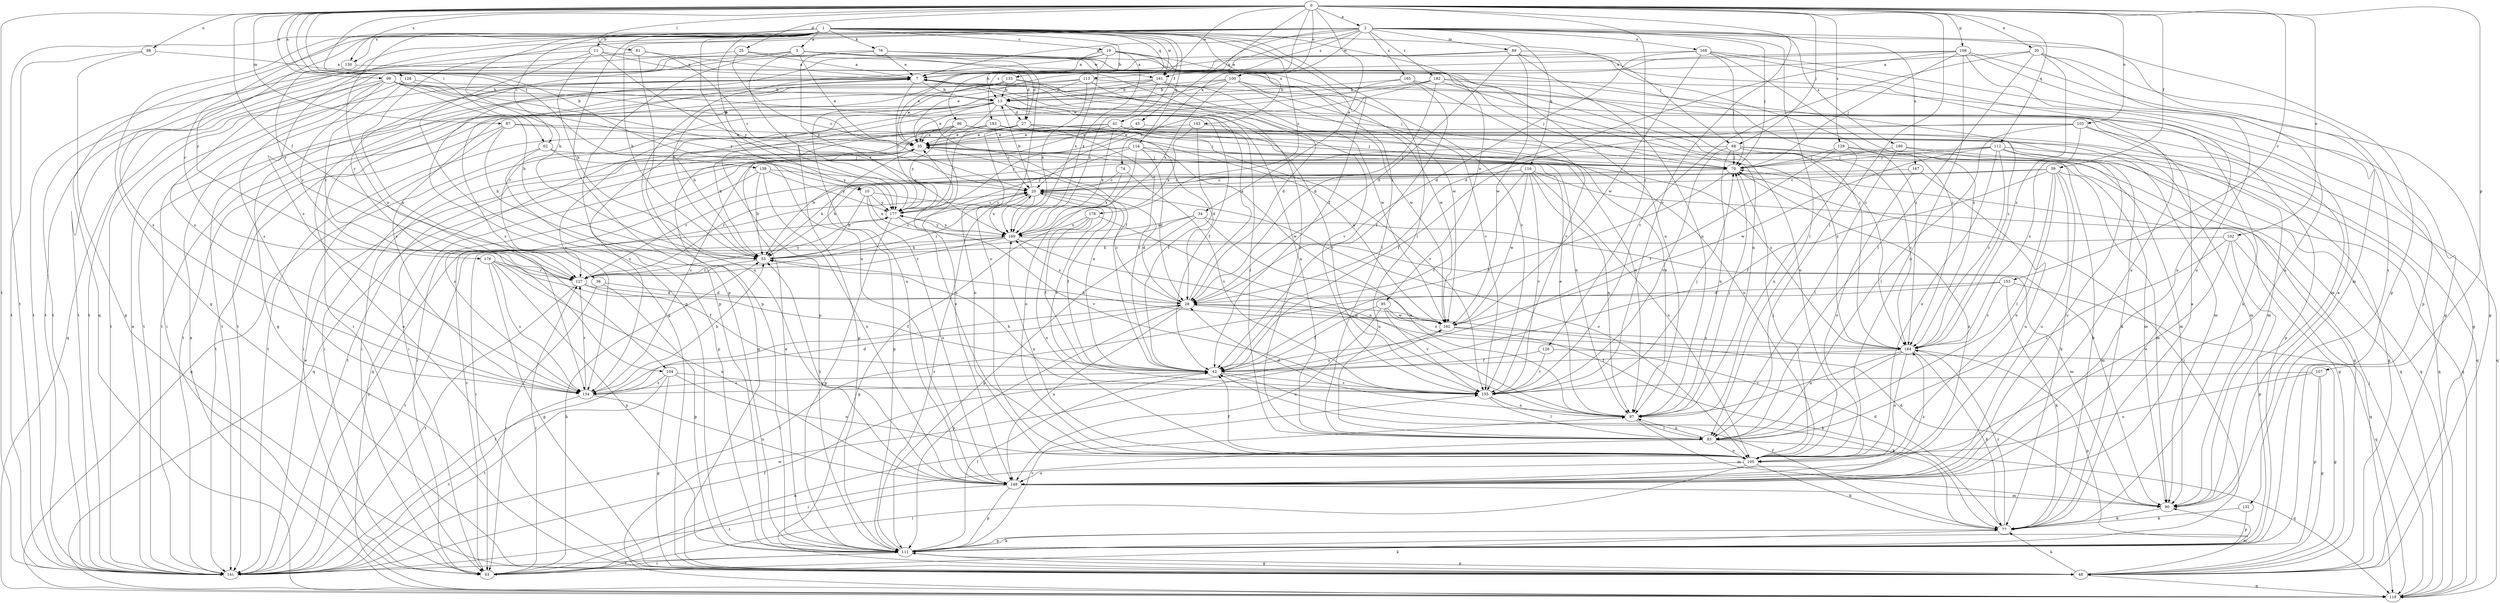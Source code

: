 strict digraph  {
0;
1;
2;
3;
7;
10;
11;
13;
19;
20;
25;
27;
28;
30;
34;
35;
36;
39;
41;
42;
45;
48;
55;
62;
63;
68;
70;
74;
76;
77;
81;
83;
87;
89;
90;
95;
96;
97;
98;
99;
100;
102;
103;
104;
105;
107;
108;
111;
112;
113;
114;
116;
118;
126;
127;
128;
129;
130;
132;
133;
134;
139;
141;
143;
148;
153;
155;
161;
162;
165;
167;
168;
169;
176;
177;
178;
180;
182;
183;
184;
0 -> 2  [label=a];
0 -> 10  [label=b];
0 -> 25  [label=d];
0 -> 30  [label=e];
0 -> 34  [label=e];
0 -> 36  [label=f];
0 -> 39  [label=f];
0 -> 45  [label=g];
0 -> 62  [label=i];
0 -> 68  [label=j];
0 -> 74  [label=k];
0 -> 81  [label=l];
0 -> 83  [label=l];
0 -> 87  [label=m];
0 -> 98  [label=o];
0 -> 99  [label=o];
0 -> 100  [label=o];
0 -> 102  [label=o];
0 -> 103  [label=o];
0 -> 107  [label=p];
0 -> 108  [label=p];
0 -> 112  [label=q];
0 -> 126  [label=r];
0 -> 128  [label=s];
0 -> 129  [label=s];
0 -> 130  [label=s];
0 -> 139  [label=t];
0 -> 141  [label=t];
0 -> 153  [label=v];
0 -> 155  [label=v];
0 -> 161  [label=w];
1 -> 3  [label=a];
1 -> 10  [label=b];
1 -> 11  [label=b];
1 -> 13  [label=b];
1 -> 19  [label=c];
1 -> 41  [label=f];
1 -> 42  [label=f];
1 -> 48  [label=g];
1 -> 55  [label=h];
1 -> 62  [label=i];
1 -> 68  [label=j];
1 -> 76  [label=k];
1 -> 83  [label=l];
1 -> 95  [label=n];
1 -> 104  [label=o];
1 -> 111  [label=p];
1 -> 113  [label=q];
1 -> 114  [label=q];
1 -> 127  [label=r];
1 -> 130  [label=s];
1 -> 141  [label=t];
1 -> 143  [label=u];
1 -> 148  [label=u];
1 -> 161  [label=w];
1 -> 176  [label=y];
1 -> 178  [label=z];
2 -> 7  [label=a];
2 -> 55  [label=h];
2 -> 70  [label=j];
2 -> 83  [label=l];
2 -> 89  [label=m];
2 -> 96  [label=n];
2 -> 104  [label=o];
2 -> 111  [label=p];
2 -> 116  [label=q];
2 -> 118  [label=q];
2 -> 127  [label=r];
2 -> 132  [label=s];
2 -> 133  [label=s];
2 -> 134  [label=s];
2 -> 161  [label=w];
2 -> 165  [label=x];
2 -> 167  [label=x];
2 -> 168  [label=x];
2 -> 180  [label=z];
2 -> 182  [label=z];
2 -> 183  [label=z];
3 -> 27  [label=d];
3 -> 35  [label=e];
3 -> 105  [label=o];
3 -> 127  [label=r];
3 -> 134  [label=s];
3 -> 141  [label=t];
3 -> 161  [label=w];
3 -> 177  [label=y];
3 -> 184  [label=z];
7 -> 13  [label=b];
7 -> 48  [label=g];
7 -> 134  [label=s];
7 -> 162  [label=w];
7 -> 177  [label=y];
10 -> 55  [label=h];
10 -> 148  [label=u];
10 -> 155  [label=v];
10 -> 169  [label=x];
10 -> 177  [label=y];
11 -> 7  [label=a];
11 -> 27  [label=d];
11 -> 55  [label=h];
11 -> 111  [label=p];
11 -> 134  [label=s];
11 -> 177  [label=y];
13 -> 27  [label=d];
13 -> 35  [label=e];
13 -> 42  [label=f];
13 -> 55  [label=h];
13 -> 83  [label=l];
13 -> 134  [label=s];
13 -> 141  [label=t];
13 -> 148  [label=u];
13 -> 155  [label=v];
19 -> 7  [label=a];
19 -> 35  [label=e];
19 -> 48  [label=g];
19 -> 97  [label=n];
19 -> 111  [label=p];
19 -> 155  [label=v];
19 -> 169  [label=x];
19 -> 184  [label=z];
20 -> 13  [label=b];
20 -> 28  [label=d];
20 -> 42  [label=f];
20 -> 105  [label=o];
20 -> 127  [label=r];
20 -> 169  [label=x];
20 -> 177  [label=y];
25 -> 7  [label=a];
25 -> 20  [label=c];
25 -> 141  [label=t];
25 -> 162  [label=w];
27 -> 35  [label=e];
27 -> 42  [label=f];
27 -> 63  [label=i];
27 -> 77  [label=k];
27 -> 97  [label=n];
27 -> 105  [label=o];
27 -> 141  [label=t];
28 -> 7  [label=a];
28 -> 20  [label=c];
28 -> 111  [label=p];
28 -> 141  [label=t];
28 -> 148  [label=u];
28 -> 162  [label=w];
28 -> 169  [label=x];
30 -> 7  [label=a];
30 -> 83  [label=l];
30 -> 111  [label=p];
30 -> 148  [label=u];
30 -> 155  [label=v];
30 -> 184  [label=z];
34 -> 63  [label=i];
34 -> 90  [label=m];
34 -> 97  [label=n];
34 -> 111  [label=p];
34 -> 169  [label=x];
35 -> 70  [label=j];
35 -> 111  [label=p];
35 -> 118  [label=q];
35 -> 141  [label=t];
35 -> 184  [label=z];
36 -> 28  [label=d];
36 -> 63  [label=i];
36 -> 111  [label=p];
39 -> 20  [label=c];
39 -> 42  [label=f];
39 -> 55  [label=h];
39 -> 77  [label=k];
39 -> 83  [label=l];
39 -> 90  [label=m];
39 -> 105  [label=o];
39 -> 148  [label=u];
41 -> 35  [label=e];
41 -> 48  [label=g];
41 -> 63  [label=i];
41 -> 90  [label=m];
41 -> 97  [label=n];
41 -> 169  [label=x];
41 -> 184  [label=z];
42 -> 35  [label=e];
42 -> 77  [label=k];
42 -> 134  [label=s];
42 -> 155  [label=v];
45 -> 35  [label=e];
45 -> 111  [label=p];
45 -> 177  [label=y];
48 -> 7  [label=a];
48 -> 77  [label=k];
48 -> 90  [label=m];
48 -> 111  [label=p];
48 -> 118  [label=q];
55 -> 20  [label=c];
55 -> 127  [label=r];
62 -> 70  [label=j];
62 -> 111  [label=p];
62 -> 118  [label=q];
62 -> 177  [label=y];
63 -> 20  [label=c];
63 -> 55  [label=h];
63 -> 77  [label=k];
63 -> 97  [label=n];
63 -> 127  [label=r];
68 -> 48  [label=g];
68 -> 70  [label=j];
68 -> 97  [label=n];
68 -> 118  [label=q];
68 -> 134  [label=s];
68 -> 155  [label=v];
68 -> 184  [label=z];
70 -> 20  [label=c];
70 -> 42  [label=f];
70 -> 127  [label=r];
70 -> 148  [label=u];
74 -> 20  [label=c];
74 -> 155  [label=v];
74 -> 169  [label=x];
76 -> 7  [label=a];
76 -> 83  [label=l];
76 -> 111  [label=p];
76 -> 141  [label=t];
76 -> 169  [label=x];
76 -> 177  [label=y];
76 -> 184  [label=z];
77 -> 7  [label=a];
77 -> 28  [label=d];
77 -> 42  [label=f];
77 -> 111  [label=p];
77 -> 184  [label=z];
81 -> 7  [label=a];
81 -> 20  [label=c];
81 -> 141  [label=t];
81 -> 148  [label=u];
83 -> 7  [label=a];
83 -> 63  [label=i];
83 -> 97  [label=n];
83 -> 105  [label=o];
83 -> 118  [label=q];
87 -> 35  [label=e];
87 -> 55  [label=h];
87 -> 63  [label=i];
87 -> 70  [label=j];
87 -> 141  [label=t];
89 -> 7  [label=a];
89 -> 28  [label=d];
89 -> 55  [label=h];
89 -> 97  [label=n];
89 -> 148  [label=u];
89 -> 162  [label=w];
89 -> 184  [label=z];
90 -> 7  [label=a];
90 -> 28  [label=d];
90 -> 77  [label=k];
95 -> 42  [label=f];
95 -> 148  [label=u];
95 -> 155  [label=v];
95 -> 162  [label=w];
95 -> 184  [label=z];
96 -> 35  [label=e];
96 -> 70  [label=j];
96 -> 111  [label=p];
96 -> 118  [label=q];
96 -> 134  [label=s];
96 -> 162  [label=w];
96 -> 177  [label=y];
97 -> 28  [label=d];
97 -> 35  [label=e];
97 -> 70  [label=j];
97 -> 83  [label=l];
97 -> 90  [label=m];
98 -> 7  [label=a];
98 -> 48  [label=g];
98 -> 141  [label=t];
99 -> 13  [label=b];
99 -> 35  [label=e];
99 -> 55  [label=h];
99 -> 118  [label=q];
99 -> 127  [label=r];
99 -> 134  [label=s];
99 -> 141  [label=t];
99 -> 169  [label=x];
99 -> 177  [label=y];
100 -> 13  [label=b];
100 -> 77  [label=k];
100 -> 111  [label=p];
100 -> 127  [label=r];
100 -> 155  [label=v];
100 -> 162  [label=w];
100 -> 169  [label=x];
102 -> 55  [label=h];
102 -> 83  [label=l];
102 -> 105  [label=o];
102 -> 111  [label=p];
102 -> 118  [label=q];
103 -> 35  [label=e];
103 -> 42  [label=f];
103 -> 83  [label=l];
103 -> 90  [label=m];
103 -> 118  [label=q];
103 -> 184  [label=z];
104 -> 48  [label=g];
104 -> 105  [label=o];
104 -> 134  [label=s];
104 -> 141  [label=t];
104 -> 155  [label=v];
105 -> 35  [label=e];
105 -> 42  [label=f];
105 -> 63  [label=i];
105 -> 70  [label=j];
105 -> 77  [label=k];
105 -> 148  [label=u];
105 -> 169  [label=x];
107 -> 48  [label=g];
107 -> 105  [label=o];
107 -> 111  [label=p];
107 -> 155  [label=v];
108 -> 7  [label=a];
108 -> 28  [label=d];
108 -> 35  [label=e];
108 -> 48  [label=g];
108 -> 70  [label=j];
108 -> 90  [label=m];
108 -> 105  [label=o];
108 -> 148  [label=u];
111 -> 20  [label=c];
111 -> 35  [label=e];
111 -> 42  [label=f];
111 -> 48  [label=g];
111 -> 63  [label=i];
111 -> 70  [label=j];
111 -> 77  [label=k];
111 -> 141  [label=t];
111 -> 155  [label=v];
112 -> 48  [label=g];
112 -> 55  [label=h];
112 -> 70  [label=j];
112 -> 105  [label=o];
112 -> 118  [label=q];
112 -> 148  [label=u];
112 -> 162  [label=w];
112 -> 184  [label=z];
113 -> 13  [label=b];
113 -> 90  [label=m];
113 -> 134  [label=s];
113 -> 141  [label=t];
113 -> 155  [label=v];
113 -> 169  [label=x];
114 -> 28  [label=d];
114 -> 63  [label=i];
114 -> 70  [label=j];
114 -> 90  [label=m];
114 -> 105  [label=o];
114 -> 118  [label=q];
114 -> 162  [label=w];
114 -> 177  [label=y];
116 -> 20  [label=c];
116 -> 42  [label=f];
116 -> 48  [label=g];
116 -> 55  [label=h];
116 -> 97  [label=n];
116 -> 105  [label=o];
116 -> 127  [label=r];
116 -> 155  [label=v];
116 -> 162  [label=w];
118 -> 7  [label=a];
118 -> 70  [label=j];
118 -> 162  [label=w];
126 -> 42  [label=f];
126 -> 48  [label=g];
126 -> 155  [label=v];
127 -> 28  [label=d];
127 -> 42  [label=f];
127 -> 141  [label=t];
127 -> 177  [label=y];
128 -> 13  [label=b];
128 -> 42  [label=f];
128 -> 63  [label=i];
128 -> 127  [label=r];
129 -> 42  [label=f];
129 -> 70  [label=j];
129 -> 90  [label=m];
129 -> 97  [label=n];
129 -> 118  [label=q];
130 -> 83  [label=l];
130 -> 141  [label=t];
132 -> 77  [label=k];
132 -> 111  [label=p];
133 -> 13  [label=b];
133 -> 35  [label=e];
133 -> 63  [label=i];
133 -> 70  [label=j];
133 -> 97  [label=n];
133 -> 141  [label=t];
134 -> 28  [label=d];
134 -> 55  [label=h];
134 -> 127  [label=r];
134 -> 141  [label=t];
134 -> 148  [label=u];
139 -> 20  [label=c];
139 -> 55  [label=h];
139 -> 134  [label=s];
139 -> 148  [label=u];
139 -> 177  [label=y];
141 -> 7  [label=a];
141 -> 35  [label=e];
141 -> 42  [label=f];
141 -> 177  [label=y];
143 -> 35  [label=e];
143 -> 42  [label=f];
143 -> 97  [label=n];
143 -> 169  [label=x];
148 -> 55  [label=h];
148 -> 90  [label=m];
148 -> 111  [label=p];
148 -> 141  [label=t];
148 -> 184  [label=z];
153 -> 28  [label=d];
153 -> 77  [label=k];
153 -> 118  [label=q];
153 -> 141  [label=t];
153 -> 184  [label=z];
155 -> 55  [label=h];
155 -> 70  [label=j];
155 -> 83  [label=l];
155 -> 97  [label=n];
161 -> 13  [label=b];
161 -> 28  [label=d];
161 -> 141  [label=t];
161 -> 148  [label=u];
161 -> 162  [label=w];
161 -> 169  [label=x];
162 -> 55  [label=h];
162 -> 77  [label=k];
162 -> 134  [label=s];
162 -> 184  [label=z];
165 -> 13  [label=b];
165 -> 35  [label=e];
165 -> 42  [label=f];
165 -> 70  [label=j];
165 -> 155  [label=v];
167 -> 20  [label=c];
167 -> 105  [label=o];
167 -> 148  [label=u];
168 -> 7  [label=a];
168 -> 28  [label=d];
168 -> 48  [label=g];
168 -> 70  [label=j];
168 -> 148  [label=u];
168 -> 162  [label=w];
168 -> 184  [label=z];
169 -> 55  [label=h];
169 -> 90  [label=m];
169 -> 97  [label=n];
169 -> 127  [label=r];
169 -> 141  [label=t];
169 -> 177  [label=y];
176 -> 42  [label=f];
176 -> 48  [label=g];
176 -> 111  [label=p];
176 -> 127  [label=r];
176 -> 134  [label=s];
176 -> 148  [label=u];
177 -> 20  [label=c];
177 -> 111  [label=p];
177 -> 155  [label=v];
177 -> 169  [label=x];
178 -> 42  [label=f];
178 -> 48  [label=g];
178 -> 97  [label=n];
178 -> 105  [label=o];
178 -> 169  [label=x];
180 -> 70  [label=j];
180 -> 77  [label=k];
180 -> 83  [label=l];
180 -> 118  [label=q];
182 -> 13  [label=b];
182 -> 20  [label=c];
182 -> 28  [label=d];
182 -> 48  [label=g];
182 -> 105  [label=o];
182 -> 141  [label=t];
182 -> 184  [label=z];
183 -> 20  [label=c];
183 -> 28  [label=d];
183 -> 35  [label=e];
183 -> 55  [label=h];
183 -> 63  [label=i];
183 -> 90  [label=m];
183 -> 105  [label=o];
183 -> 155  [label=v];
183 -> 177  [label=y];
184 -> 42  [label=f];
184 -> 77  [label=k];
184 -> 83  [label=l];
184 -> 97  [label=n];
184 -> 105  [label=o];
184 -> 111  [label=p];
}
